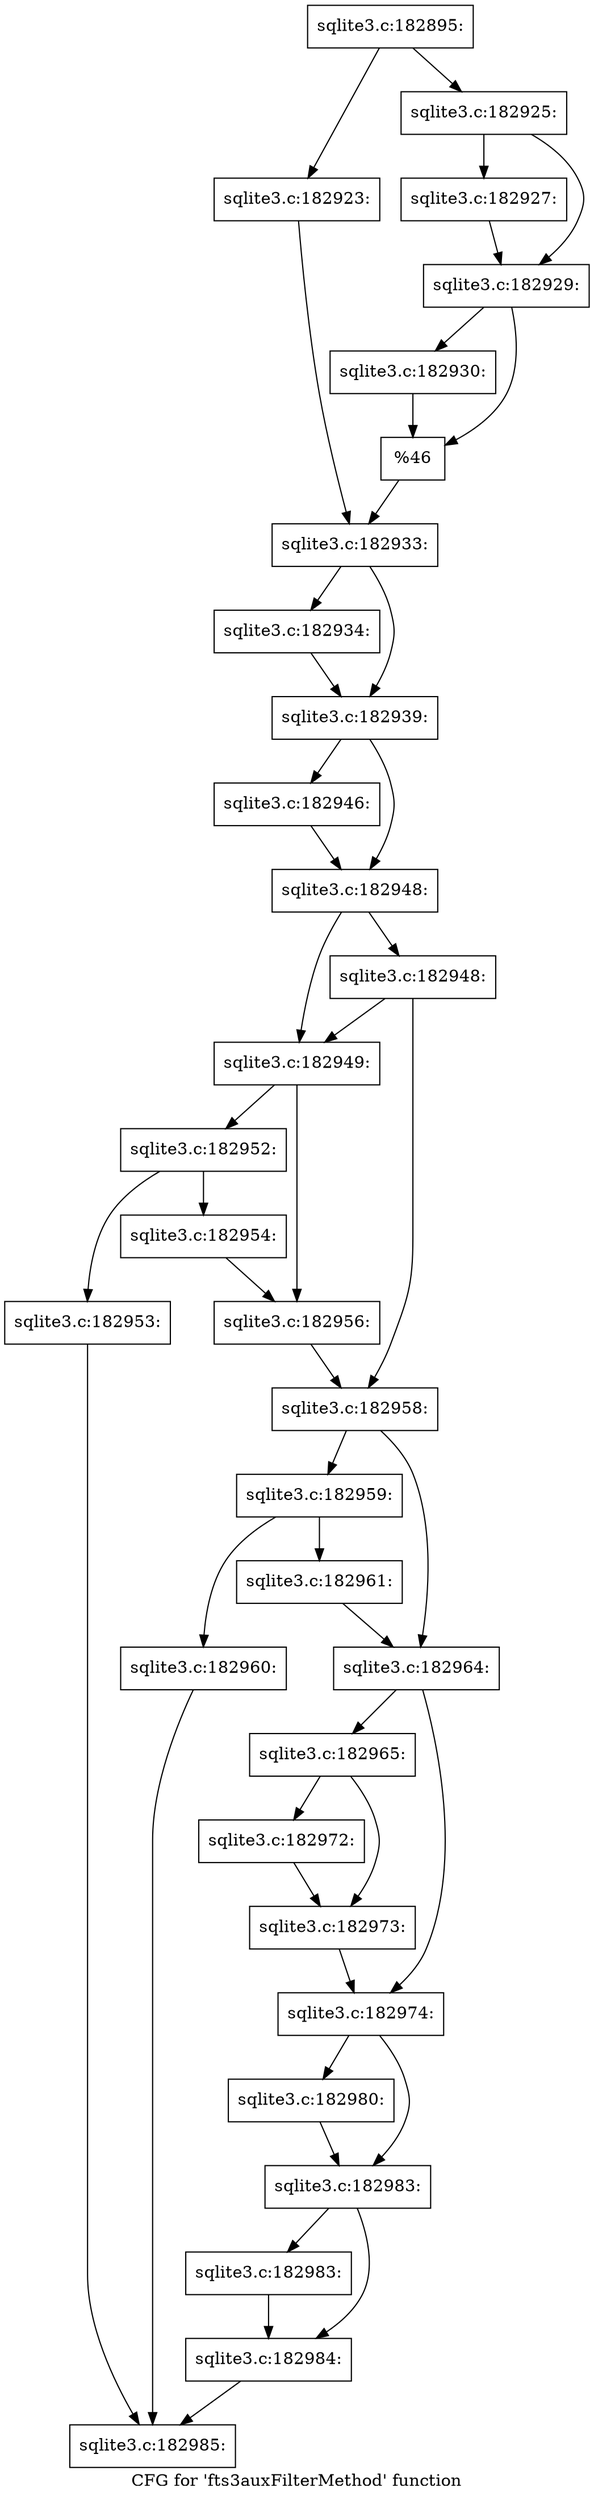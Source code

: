 digraph "CFG for 'fts3auxFilterMethod' function" {
	label="CFG for 'fts3auxFilterMethod' function";

	Node0x55c0faaf8cb0 [shape=record,label="{sqlite3.c:182895:}"];
	Node0x55c0faaf8cb0 -> Node0x55c0faafdfd0;
	Node0x55c0faaf8cb0 -> Node0x55c0faafe070;
	Node0x55c0faafdfd0 [shape=record,label="{sqlite3.c:182923:}"];
	Node0x55c0faafdfd0 -> Node0x55c0faafe020;
	Node0x55c0faafe070 [shape=record,label="{sqlite3.c:182925:}"];
	Node0x55c0faafe070 -> Node0x55c0faafe950;
	Node0x55c0faafe070 -> Node0x55c0faafe9a0;
	Node0x55c0faafe950 [shape=record,label="{sqlite3.c:182927:}"];
	Node0x55c0faafe950 -> Node0x55c0faafe9a0;
	Node0x55c0faafe9a0 [shape=record,label="{sqlite3.c:182929:}"];
	Node0x55c0faafe9a0 -> Node0x55c0faaff1b0;
	Node0x55c0faafe9a0 -> Node0x55c0faaff200;
	Node0x55c0faaff1b0 [shape=record,label="{sqlite3.c:182930:}"];
	Node0x55c0faaff1b0 -> Node0x55c0faaff200;
	Node0x55c0faaff200 [shape=record,label="{%46}"];
	Node0x55c0faaff200 -> Node0x55c0faafe020;
	Node0x55c0faafe020 [shape=record,label="{sqlite3.c:182933:}"];
	Node0x55c0faafe020 -> Node0x55c0faaffb10;
	Node0x55c0faafe020 -> Node0x55c0faaffb60;
	Node0x55c0faaffb10 [shape=record,label="{sqlite3.c:182934:}"];
	Node0x55c0faaffb10 -> Node0x55c0faaffb60;
	Node0x55c0faaffb60 [shape=record,label="{sqlite3.c:182939:}"];
	Node0x55c0faaffb60 -> Node0x55c0fab01d80;
	Node0x55c0faaffb60 -> Node0x55c0fab01dd0;
	Node0x55c0fab01d80 [shape=record,label="{sqlite3.c:182946:}"];
	Node0x55c0fab01d80 -> Node0x55c0fab01dd0;
	Node0x55c0fab01dd0 [shape=record,label="{sqlite3.c:182948:}"];
	Node0x55c0fab01dd0 -> Node0x55c0fab02580;
	Node0x55c0fab01dd0 -> Node0x55c0fab02620;
	Node0x55c0fab02620 [shape=record,label="{sqlite3.c:182948:}"];
	Node0x55c0fab02620 -> Node0x55c0fab02580;
	Node0x55c0fab02620 -> Node0x55c0fab025d0;
	Node0x55c0fab02580 [shape=record,label="{sqlite3.c:182949:}"];
	Node0x55c0fab02580 -> Node0x55c0fab03290;
	Node0x55c0fab02580 -> Node0x55c0fab032e0;
	Node0x55c0fab03290 [shape=record,label="{sqlite3.c:182952:}"];
	Node0x55c0fab03290 -> Node0x55c0fab03bb0;
	Node0x55c0fab03290 -> Node0x55c0fab03c00;
	Node0x55c0fab03bb0 [shape=record,label="{sqlite3.c:182953:}"];
	Node0x55c0fab03bb0 -> Node0x55c0faaf8e30;
	Node0x55c0fab03c00 [shape=record,label="{sqlite3.c:182954:}"];
	Node0x55c0fab03c00 -> Node0x55c0fab032e0;
	Node0x55c0fab032e0 [shape=record,label="{sqlite3.c:182956:}"];
	Node0x55c0fab032e0 -> Node0x55c0fab025d0;
	Node0x55c0fab025d0 [shape=record,label="{sqlite3.c:182958:}"];
	Node0x55c0fab025d0 -> Node0x55c0fab04c80;
	Node0x55c0fab025d0 -> Node0x55c0fab04cd0;
	Node0x55c0fab04c80 [shape=record,label="{sqlite3.c:182959:}"];
	Node0x55c0fab04c80 -> Node0x55c0fab05770;
	Node0x55c0fab04c80 -> Node0x55c0fab057c0;
	Node0x55c0fab05770 [shape=record,label="{sqlite3.c:182960:}"];
	Node0x55c0fab05770 -> Node0x55c0faaf8e30;
	Node0x55c0fab057c0 [shape=record,label="{sqlite3.c:182961:}"];
	Node0x55c0fab057c0 -> Node0x55c0fab04cd0;
	Node0x55c0fab04cd0 [shape=record,label="{sqlite3.c:182964:}"];
	Node0x55c0fab04cd0 -> Node0x55c0fab064a0;
	Node0x55c0fab04cd0 -> Node0x55c0fab064f0;
	Node0x55c0fab064a0 [shape=record,label="{sqlite3.c:182965:}"];
	Node0x55c0fab064a0 -> Node0x55c0fab06d10;
	Node0x55c0fab064a0 -> Node0x55c0fab06d60;
	Node0x55c0fab06d10 [shape=record,label="{sqlite3.c:182972:}"];
	Node0x55c0fab06d10 -> Node0x55c0fab06d60;
	Node0x55c0fab06d60 [shape=record,label="{sqlite3.c:182973:}"];
	Node0x55c0fab06d60 -> Node0x55c0fab064f0;
	Node0x55c0fab064f0 [shape=record,label="{sqlite3.c:182974:}"];
	Node0x55c0fab064f0 -> Node0x55c0f6b7ae00;
	Node0x55c0fab064f0 -> Node0x55c0fab07e80;
	Node0x55c0f6b7ae00 [shape=record,label="{sqlite3.c:182980:}"];
	Node0x55c0f6b7ae00 -> Node0x55c0fab07e80;
	Node0x55c0fab07e80 [shape=record,label="{sqlite3.c:182983:}"];
	Node0x55c0fab07e80 -> Node0x55c0f6ce9260;
	Node0x55c0fab07e80 -> Node0x55c0fab09150;
	Node0x55c0f6ce9260 [shape=record,label="{sqlite3.c:182983:}"];
	Node0x55c0f6ce9260 -> Node0x55c0fab09150;
	Node0x55c0fab09150 [shape=record,label="{sqlite3.c:182984:}"];
	Node0x55c0fab09150 -> Node0x55c0faaf8e30;
	Node0x55c0faaf8e30 [shape=record,label="{sqlite3.c:182985:}"];
}
